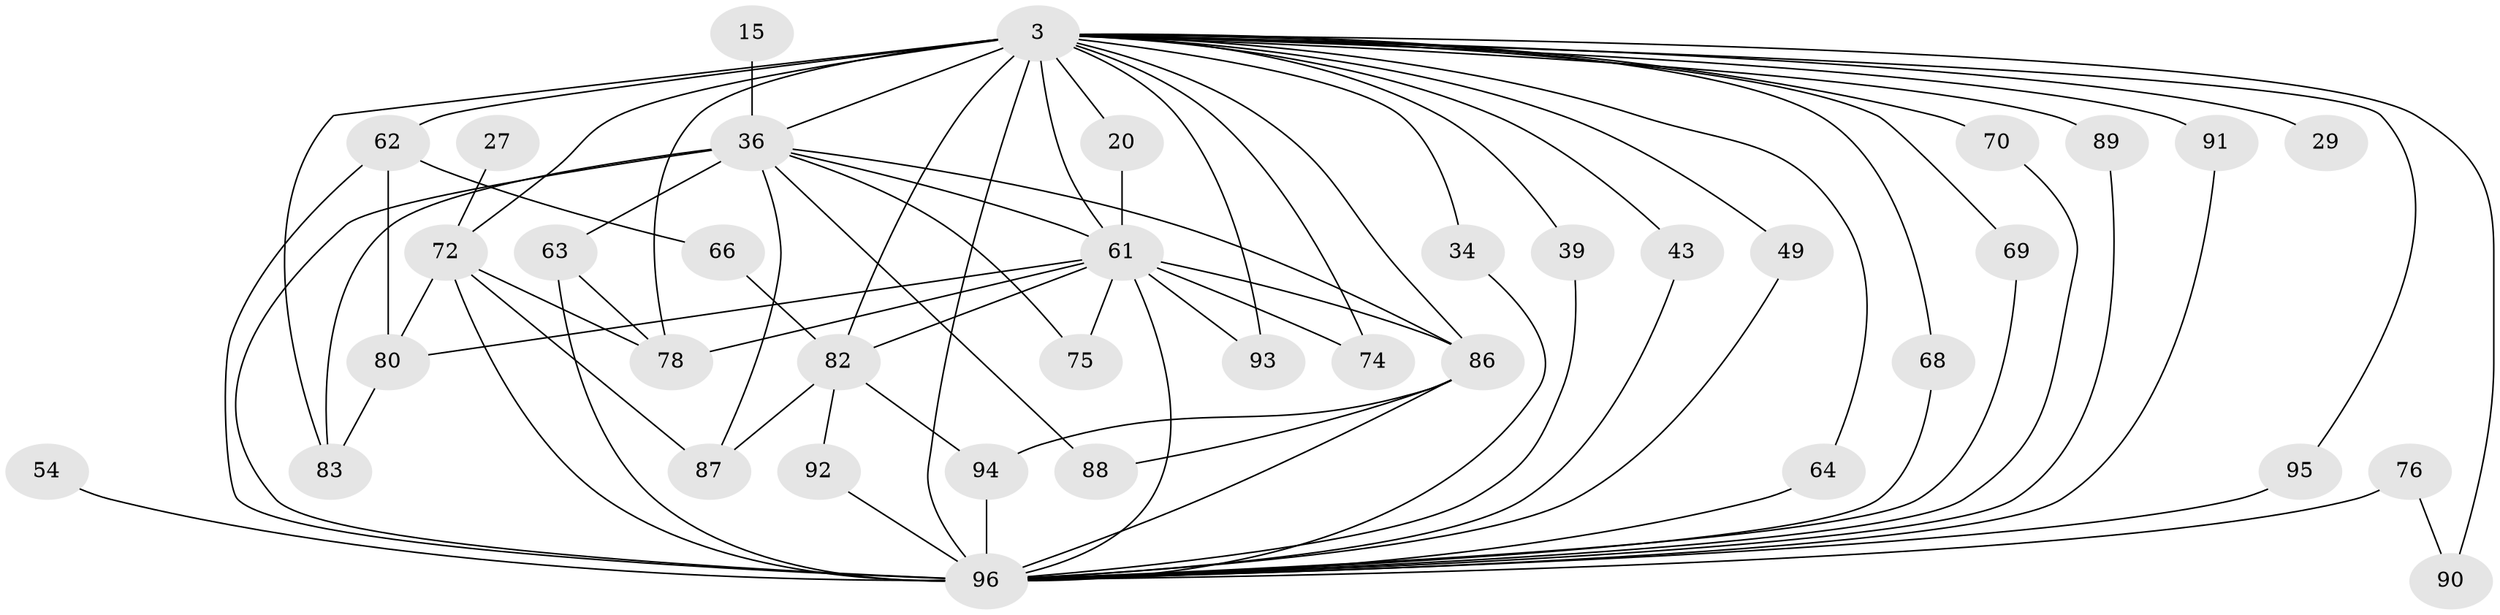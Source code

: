// original degree distribution, {17: 0.010416666666666666, 29: 0.010416666666666666, 28: 0.010416666666666666, 15: 0.010416666666666666, 18: 0.020833333333333332, 14: 0.010416666666666666, 16: 0.010416666666666666, 19: 0.020833333333333332, 5: 0.03125, 3: 0.23958333333333334, 6: 0.020833333333333332, 2: 0.5, 10: 0.010416666666666666, 4: 0.08333333333333333, 7: 0.010416666666666666}
// Generated by graph-tools (version 1.1) at 2025/46/03/04/25 21:46:55]
// undirected, 38 vertices, 77 edges
graph export_dot {
graph [start="1"]
  node [color=gray90,style=filled];
  3 [super="+2"];
  15;
  20;
  27;
  29;
  34;
  36 [super="+19+6"];
  39;
  43;
  49;
  54;
  61 [super="+7"];
  62 [super="+56"];
  63 [super="+31"];
  64 [super="+58"];
  66;
  68;
  69;
  70;
  72 [super="+16+59"];
  74;
  75;
  76;
  78 [super="+51"];
  80 [super="+47+73"];
  82 [super="+60"];
  83 [super="+23+22"];
  86 [super="+50+41+71"];
  87 [super="+85"];
  88;
  89 [super="+21+81+53"];
  90;
  91 [super="+25+42"];
  92;
  93;
  94 [super="+79"];
  95 [super="+77+38"];
  96 [super="+37+84+10"];
  3 -- 20;
  3 -- 29 [weight=2];
  3 -- 39;
  3 -- 82 [weight=3];
  3 -- 93;
  3 -- 64;
  3 -- 68;
  3 -- 69;
  3 -- 70;
  3 -- 74;
  3 -- 90;
  3 -- 34;
  3 -- 43;
  3 -- 49;
  3 -- 62 [weight=4];
  3 -- 72 [weight=3];
  3 -- 61 [weight=4];
  3 -- 83 [weight=2];
  3 -- 36 [weight=5];
  3 -- 95;
  3 -- 86 [weight=5];
  3 -- 96 [weight=8];
  3 -- 89 [weight=3];
  3 -- 91 [weight=2];
  3 -- 78;
  15 -- 36 [weight=2];
  20 -- 61;
  27 -- 72;
  34 -- 96;
  36 -- 75;
  36 -- 83 [weight=2];
  36 -- 88;
  36 -- 61 [weight=4];
  36 -- 63;
  36 -- 96 [weight=10];
  36 -- 87;
  36 -- 86;
  39 -- 96;
  43 -- 96;
  49 -- 96;
  54 -- 96 [weight=2];
  61 -- 74;
  61 -- 75;
  61 -- 80;
  61 -- 82 [weight=2];
  61 -- 93;
  61 -- 86 [weight=2];
  61 -- 96 [weight=11];
  61 -- 78 [weight=3];
  62 -- 66;
  62 -- 80;
  62 -- 96 [weight=2];
  63 -- 96;
  63 -- 78;
  64 -- 96 [weight=2];
  66 -- 82;
  68 -- 96;
  69 -- 96;
  70 -- 96;
  72 -- 87;
  72 -- 78;
  72 -- 80;
  72 -- 96 [weight=6];
  76 -- 90;
  76 -- 96 [weight=2];
  80 -- 83;
  82 -- 92;
  82 -- 94 [weight=2];
  82 -- 87;
  86 -- 94 [weight=2];
  86 -- 88;
  86 -- 96;
  89 -- 96 [weight=3];
  91 -- 96 [weight=2];
  92 -- 96;
  94 -- 96 [weight=3];
  95 -- 96 [weight=3];
}
